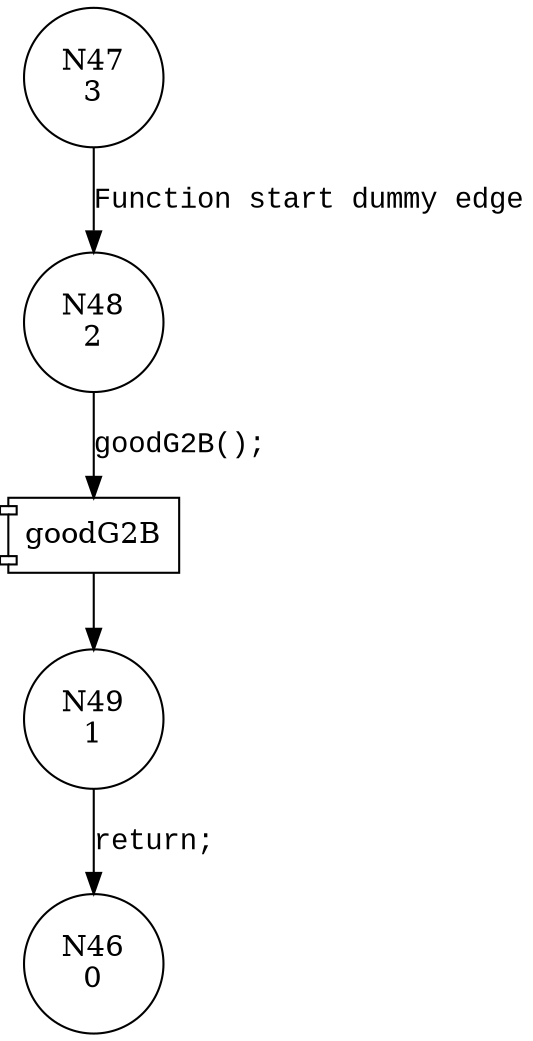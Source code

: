 digraph CWE122_Heap_Based_Buffer_Overflow__c_CWE805_struct_memmove_53_good {
48 [shape="circle" label="N48\n2"]
49 [shape="circle" label="N49\n1"]
47 [shape="circle" label="N47\n3"]
46 [shape="circle" label="N46\n0"]
100025 [shape="component" label="goodG2B"]
48 -> 100025 [label="goodG2B();" fontname="Courier New"]
100025 -> 49 [label="" fontname="Courier New"]
47 -> 48 [label="Function start dummy edge" fontname="Courier New"]
49 -> 46 [label="return;" fontname="Courier New"]
}